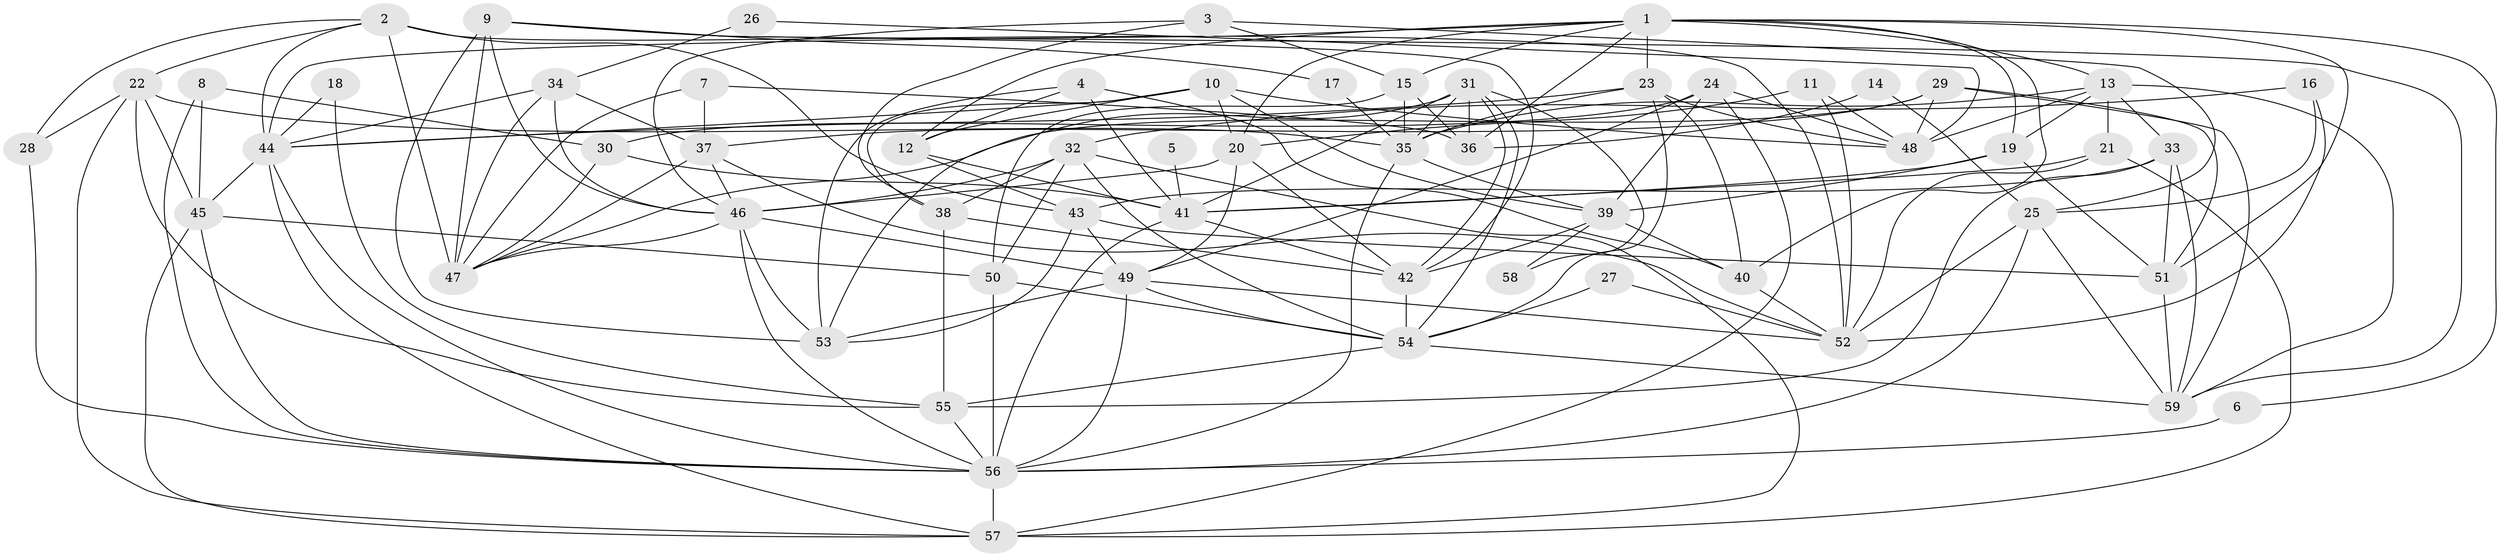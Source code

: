 // original degree distribution, {6: 0.0847457627118644, 4: 0.3050847457627119, 7: 0.03389830508474576, 3: 0.2457627118644068, 5: 0.211864406779661, 2: 0.11864406779661017}
// Generated by graph-tools (version 1.1) at 2025/50/03/09/25 03:50:10]
// undirected, 59 vertices, 164 edges
graph export_dot {
graph [start="1"]
  node [color=gray90,style=filled];
  1;
  2;
  3;
  4;
  5;
  6;
  7;
  8;
  9;
  10;
  11;
  12;
  13;
  14;
  15;
  16;
  17;
  18;
  19;
  20;
  21;
  22;
  23;
  24;
  25;
  26;
  27;
  28;
  29;
  30;
  31;
  32;
  33;
  34;
  35;
  36;
  37;
  38;
  39;
  40;
  41;
  42;
  43;
  44;
  45;
  46;
  47;
  48;
  49;
  50;
  51;
  52;
  53;
  54;
  55;
  56;
  57;
  58;
  59;
  1 -- 6 [weight=1.0];
  1 -- 12 [weight=1.0];
  1 -- 13 [weight=1.0];
  1 -- 15 [weight=1.0];
  1 -- 19 [weight=1.0];
  1 -- 20 [weight=1.0];
  1 -- 23 [weight=1.0];
  1 -- 36 [weight=1.0];
  1 -- 40 [weight=1.0];
  1 -- 44 [weight=1.0];
  1 -- 51 [weight=1.0];
  2 -- 22 [weight=1.0];
  2 -- 28 [weight=1.0];
  2 -- 43 [weight=1.0];
  2 -- 44 [weight=1.0];
  2 -- 47 [weight=2.0];
  2 -- 52 [weight=1.0];
  3 -- 15 [weight=1.0];
  3 -- 25 [weight=1.0];
  3 -- 38 [weight=1.0];
  3 -- 46 [weight=1.0];
  4 -- 12 [weight=1.0];
  4 -- 40 [weight=1.0];
  4 -- 41 [weight=1.0];
  4 -- 53 [weight=1.0];
  5 -- 41 [weight=2.0];
  6 -- 56 [weight=2.0];
  7 -- 36 [weight=1.0];
  7 -- 37 [weight=1.0];
  7 -- 47 [weight=1.0];
  8 -- 30 [weight=1.0];
  8 -- 45 [weight=1.0];
  8 -- 56 [weight=1.0];
  9 -- 17 [weight=1.0];
  9 -- 42 [weight=1.0];
  9 -- 46 [weight=1.0];
  9 -- 47 [weight=2.0];
  9 -- 53 [weight=1.0];
  9 -- 59 [weight=1.0];
  10 -- 12 [weight=1.0];
  10 -- 20 [weight=1.0];
  10 -- 38 [weight=1.0];
  10 -- 39 [weight=1.0];
  10 -- 44 [weight=1.0];
  10 -- 48 [weight=1.0];
  11 -- 20 [weight=1.0];
  11 -- 48 [weight=1.0];
  11 -- 52 [weight=1.0];
  12 -- 41 [weight=1.0];
  12 -- 43 [weight=2.0];
  13 -- 19 [weight=1.0];
  13 -- 21 [weight=1.0];
  13 -- 33 [weight=1.0];
  13 -- 35 [weight=1.0];
  13 -- 48 [weight=1.0];
  13 -- 59 [weight=1.0];
  14 -- 25 [weight=1.0];
  14 -- 36 [weight=1.0];
  15 -- 35 [weight=1.0];
  15 -- 36 [weight=1.0];
  15 -- 50 [weight=1.0];
  16 -- 25 [weight=1.0];
  16 -- 32 [weight=1.0];
  16 -- 52 [weight=1.0];
  17 -- 35 [weight=1.0];
  18 -- 44 [weight=1.0];
  18 -- 55 [weight=1.0];
  19 -- 39 [weight=1.0];
  19 -- 41 [weight=1.0];
  19 -- 51 [weight=1.0];
  20 -- 42 [weight=1.0];
  20 -- 46 [weight=1.0];
  20 -- 49 [weight=1.0];
  21 -- 41 [weight=1.0];
  21 -- 52 [weight=1.0];
  21 -- 57 [weight=1.0];
  22 -- 28 [weight=1.0];
  22 -- 35 [weight=1.0];
  22 -- 45 [weight=1.0];
  22 -- 55 [weight=1.0];
  22 -- 57 [weight=1.0];
  23 -- 35 [weight=1.0];
  23 -- 40 [weight=1.0];
  23 -- 44 [weight=1.0];
  23 -- 48 [weight=1.0];
  23 -- 54 [weight=1.0];
  24 -- 30 [weight=1.0];
  24 -- 39 [weight=1.0];
  24 -- 48 [weight=1.0];
  24 -- 49 [weight=1.0];
  24 -- 57 [weight=1.0];
  25 -- 52 [weight=1.0];
  25 -- 56 [weight=1.0];
  25 -- 59 [weight=1.0];
  26 -- 34 [weight=1.0];
  26 -- 48 [weight=1.0];
  27 -- 52 [weight=1.0];
  27 -- 54 [weight=1.0];
  28 -- 56 [weight=1.0];
  29 -- 37 [weight=1.0];
  29 -- 47 [weight=1.0];
  29 -- 48 [weight=2.0];
  29 -- 51 [weight=1.0];
  29 -- 59 [weight=1.0];
  30 -- 41 [weight=2.0];
  30 -- 47 [weight=1.0];
  31 -- 35 [weight=1.0];
  31 -- 36 [weight=1.0];
  31 -- 41 [weight=1.0];
  31 -- 42 [weight=1.0];
  31 -- 53 [weight=1.0];
  31 -- 54 [weight=1.0];
  31 -- 58 [weight=1.0];
  32 -- 38 [weight=1.0];
  32 -- 46 [weight=1.0];
  32 -- 50 [weight=1.0];
  32 -- 54 [weight=1.0];
  32 -- 57 [weight=1.0];
  33 -- 43 [weight=1.0];
  33 -- 51 [weight=1.0];
  33 -- 55 [weight=1.0];
  33 -- 59 [weight=1.0];
  34 -- 37 [weight=1.0];
  34 -- 44 [weight=1.0];
  34 -- 46 [weight=1.0];
  34 -- 47 [weight=1.0];
  35 -- 39 [weight=1.0];
  35 -- 56 [weight=1.0];
  37 -- 46 [weight=1.0];
  37 -- 47 [weight=1.0];
  37 -- 52 [weight=1.0];
  38 -- 42 [weight=1.0];
  38 -- 55 [weight=1.0];
  39 -- 40 [weight=1.0];
  39 -- 42 [weight=1.0];
  39 -- 58 [weight=1.0];
  40 -- 52 [weight=1.0];
  41 -- 42 [weight=1.0];
  41 -- 56 [weight=1.0];
  42 -- 54 [weight=1.0];
  43 -- 49 [weight=1.0];
  43 -- 51 [weight=1.0];
  43 -- 53 [weight=1.0];
  44 -- 45 [weight=1.0];
  44 -- 56 [weight=1.0];
  44 -- 57 [weight=1.0];
  45 -- 50 [weight=1.0];
  45 -- 56 [weight=1.0];
  45 -- 57 [weight=1.0];
  46 -- 47 [weight=1.0];
  46 -- 49 [weight=1.0];
  46 -- 53 [weight=1.0];
  46 -- 56 [weight=1.0];
  49 -- 52 [weight=1.0];
  49 -- 53 [weight=1.0];
  49 -- 54 [weight=1.0];
  49 -- 56 [weight=1.0];
  50 -- 54 [weight=1.0];
  50 -- 56 [weight=2.0];
  51 -- 59 [weight=1.0];
  54 -- 55 [weight=1.0];
  54 -- 59 [weight=1.0];
  55 -- 56 [weight=1.0];
  56 -- 57 [weight=1.0];
}
